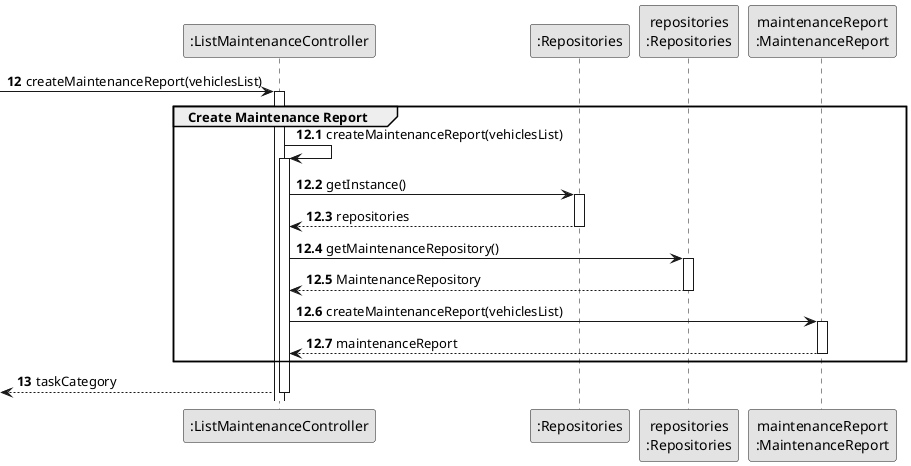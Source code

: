 @startuml
skinparam monochrome true
skinparam packageStyle rectangle
skinparam shadowing false

participant ":ListMaintenanceController" as CTRL
participant ":Repositories" as RepositorySingleton
participant "repositories\n:Repositories" as PLAT
participant "maintenanceReport\n:MaintenanceReport" as MaintenanceReport

autonumber 12
-> CTRL : createMaintenanceReport(vehiclesList)

autonumber 12.1

activate CTRL
    group Create Maintenance Report

        CTRL -> CTRL : createMaintenanceReport(vehiclesList)
        activate CTRL

        CTRL -> RepositorySingleton : getInstance()
        activate RepositorySingleton

        RepositorySingleton --> CTRL: repositories
        deactivate RepositorySingleton

        CTRL -> PLAT : getMaintenanceRepository()
        activate PLAT

        PLAT --> CTRL: MaintenanceRepository
        deactivate PLAT

        CTRL -> MaintenanceReport : createMaintenanceReport(vehiclesList)
        activate MaintenanceReport

        MaintenanceReport --> CTRL : maintenanceReport
        deactivate MaintenanceReport

    end group

    autonumber 13
    <-- CTRL : taskCategory

deactivate CTRL


@enduml